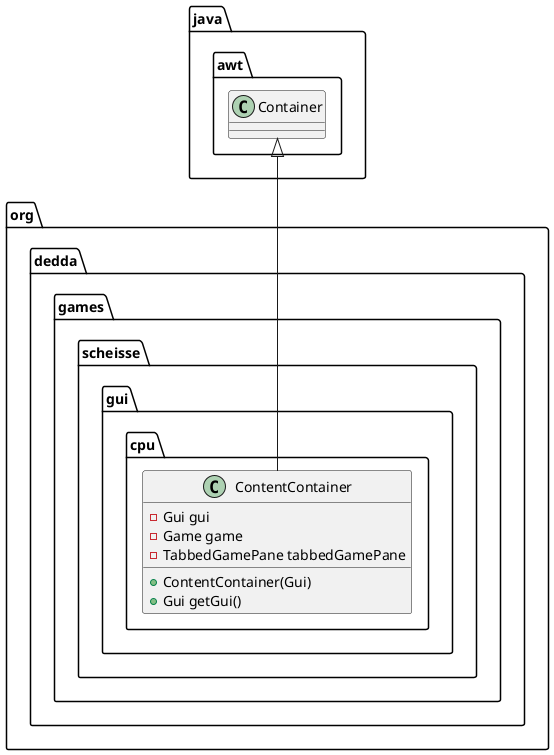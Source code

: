 @startuml
class java.awt.Container

class org.dedda.games.scheisse.gui.cpu.ContentContainer{
    - Gui gui
    - Game game
    - TabbedGamePane tabbedGamePane
    + ContentContainer(Gui)
    + Gui getGui()
}

java.awt.Container <|-- org.dedda.games.scheisse.gui.cpu.ContentContainer
@enduml